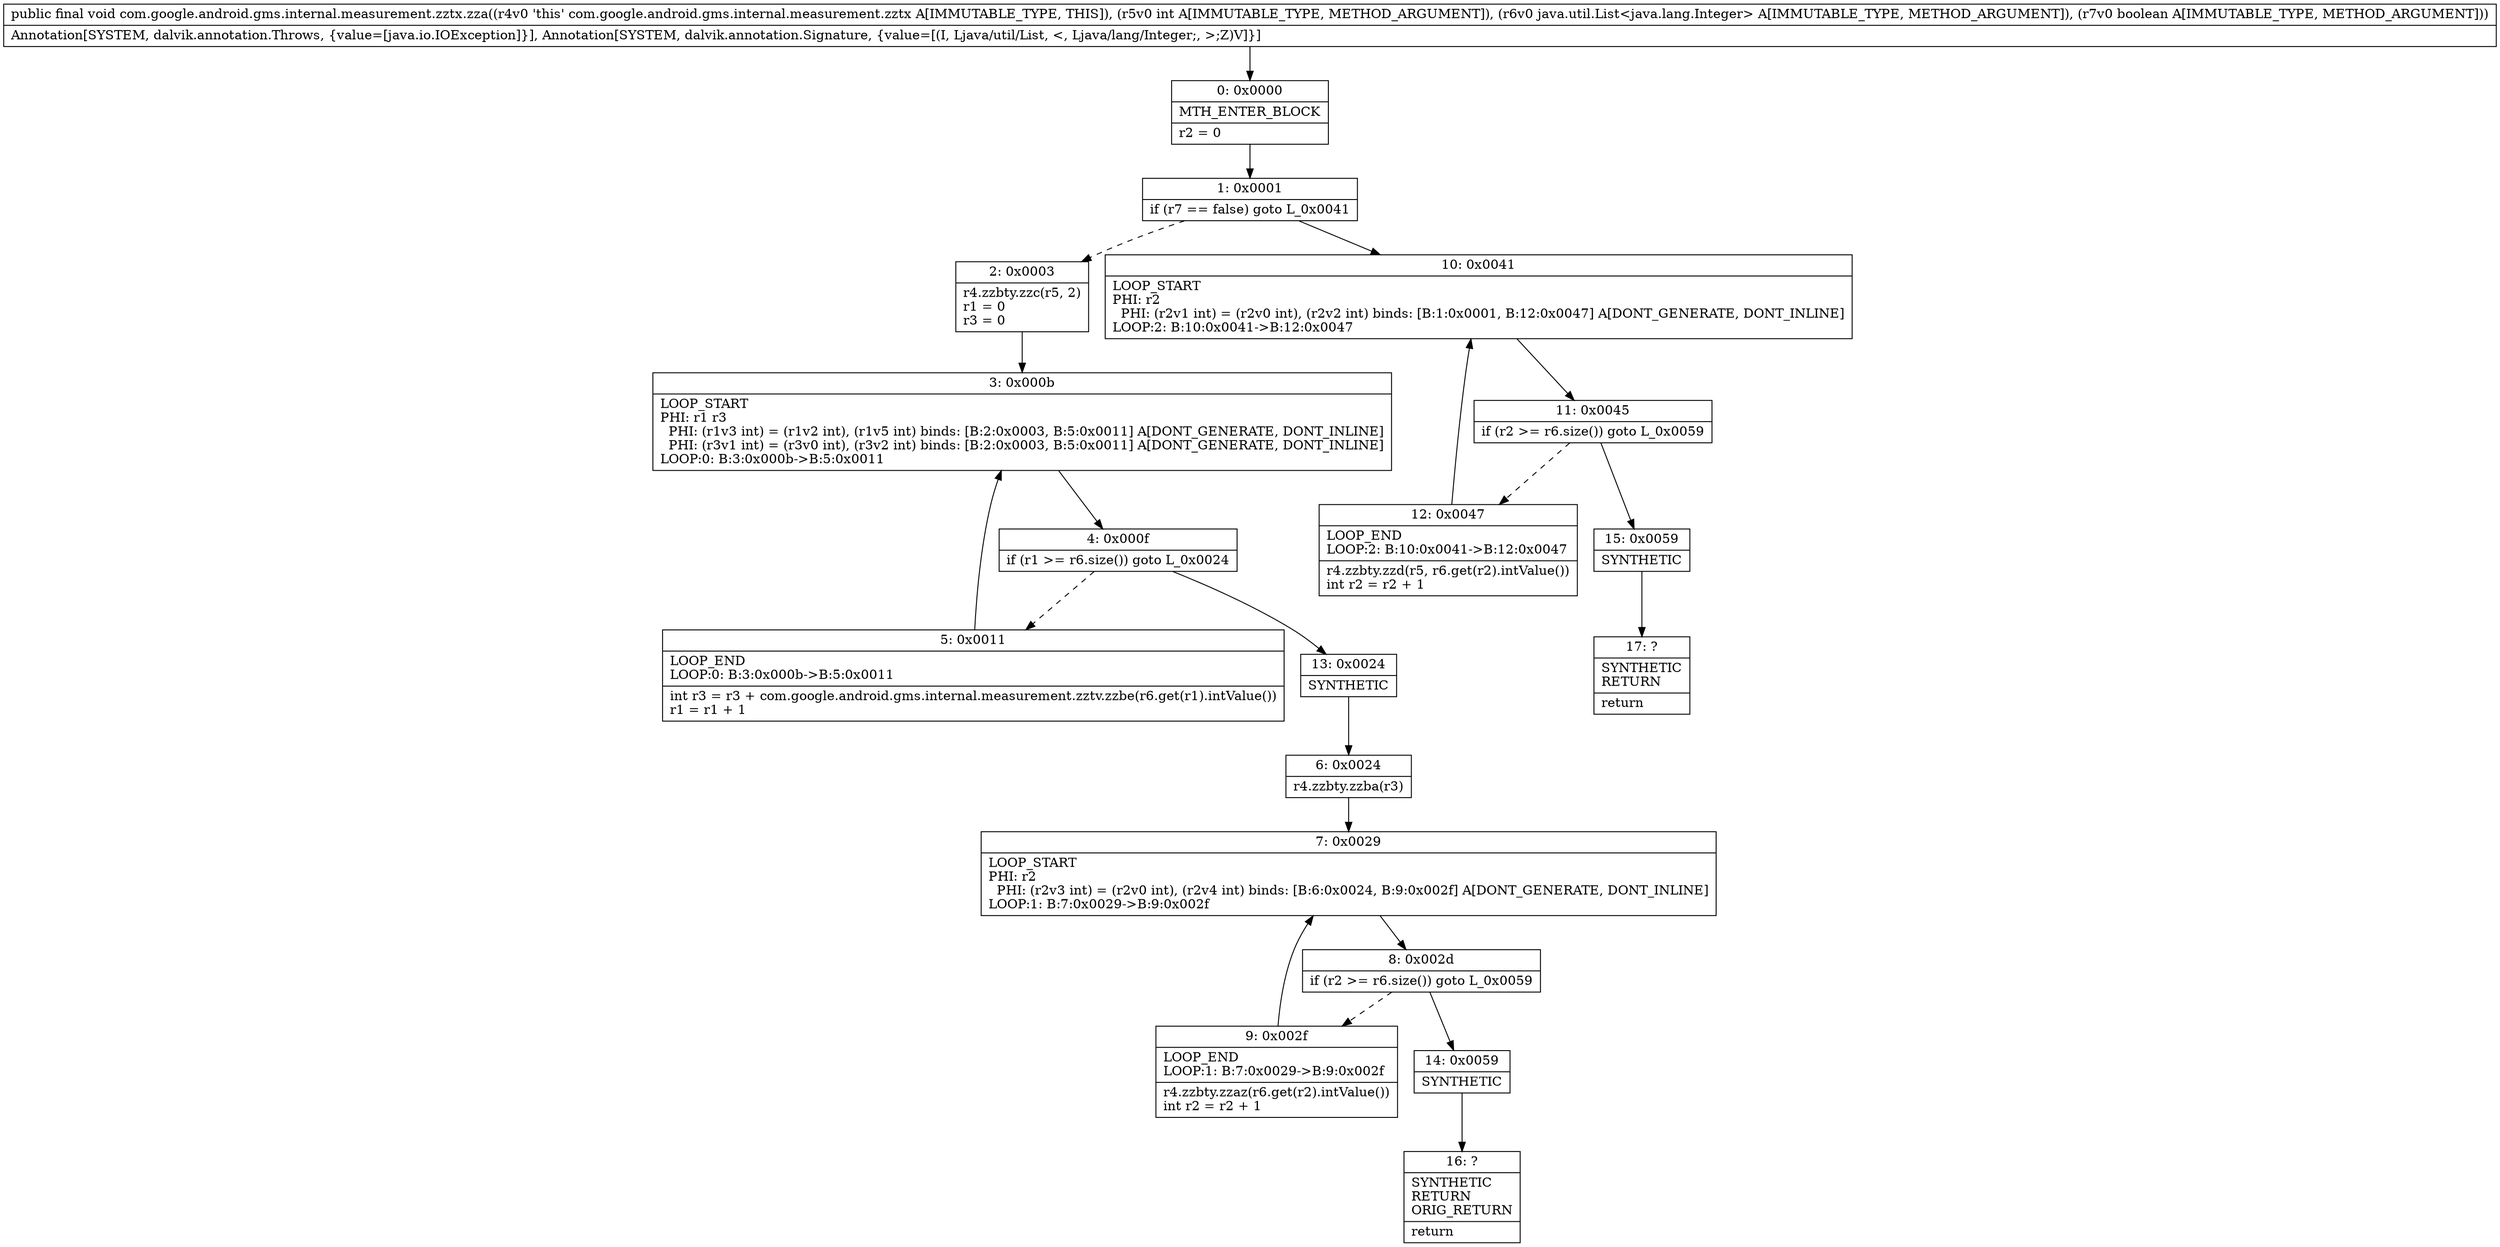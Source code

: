 digraph "CFG forcom.google.android.gms.internal.measurement.zztx.zza(ILjava\/util\/List;Z)V" {
Node_0 [shape=record,label="{0\:\ 0x0000|MTH_ENTER_BLOCK\l|r2 = 0\l}"];
Node_1 [shape=record,label="{1\:\ 0x0001|if (r7 == false) goto L_0x0041\l}"];
Node_2 [shape=record,label="{2\:\ 0x0003|r4.zzbty.zzc(r5, 2)\lr1 = 0\lr3 = 0\l}"];
Node_3 [shape=record,label="{3\:\ 0x000b|LOOP_START\lPHI: r1 r3 \l  PHI: (r1v3 int) = (r1v2 int), (r1v5 int) binds: [B:2:0x0003, B:5:0x0011] A[DONT_GENERATE, DONT_INLINE]\l  PHI: (r3v1 int) = (r3v0 int), (r3v2 int) binds: [B:2:0x0003, B:5:0x0011] A[DONT_GENERATE, DONT_INLINE]\lLOOP:0: B:3:0x000b\-\>B:5:0x0011\l}"];
Node_4 [shape=record,label="{4\:\ 0x000f|if (r1 \>= r6.size()) goto L_0x0024\l}"];
Node_5 [shape=record,label="{5\:\ 0x0011|LOOP_END\lLOOP:0: B:3:0x000b\-\>B:5:0x0011\l|int r3 = r3 + com.google.android.gms.internal.measurement.zztv.zzbe(r6.get(r1).intValue())\lr1 = r1 + 1\l}"];
Node_6 [shape=record,label="{6\:\ 0x0024|r4.zzbty.zzba(r3)\l}"];
Node_7 [shape=record,label="{7\:\ 0x0029|LOOP_START\lPHI: r2 \l  PHI: (r2v3 int) = (r2v0 int), (r2v4 int) binds: [B:6:0x0024, B:9:0x002f] A[DONT_GENERATE, DONT_INLINE]\lLOOP:1: B:7:0x0029\-\>B:9:0x002f\l}"];
Node_8 [shape=record,label="{8\:\ 0x002d|if (r2 \>= r6.size()) goto L_0x0059\l}"];
Node_9 [shape=record,label="{9\:\ 0x002f|LOOP_END\lLOOP:1: B:7:0x0029\-\>B:9:0x002f\l|r4.zzbty.zzaz(r6.get(r2).intValue())\lint r2 = r2 + 1\l}"];
Node_10 [shape=record,label="{10\:\ 0x0041|LOOP_START\lPHI: r2 \l  PHI: (r2v1 int) = (r2v0 int), (r2v2 int) binds: [B:1:0x0001, B:12:0x0047] A[DONT_GENERATE, DONT_INLINE]\lLOOP:2: B:10:0x0041\-\>B:12:0x0047\l}"];
Node_11 [shape=record,label="{11\:\ 0x0045|if (r2 \>= r6.size()) goto L_0x0059\l}"];
Node_12 [shape=record,label="{12\:\ 0x0047|LOOP_END\lLOOP:2: B:10:0x0041\-\>B:12:0x0047\l|r4.zzbty.zzd(r5, r6.get(r2).intValue())\lint r2 = r2 + 1\l}"];
Node_13 [shape=record,label="{13\:\ 0x0024|SYNTHETIC\l}"];
Node_14 [shape=record,label="{14\:\ 0x0059|SYNTHETIC\l}"];
Node_15 [shape=record,label="{15\:\ 0x0059|SYNTHETIC\l}"];
Node_16 [shape=record,label="{16\:\ ?|SYNTHETIC\lRETURN\lORIG_RETURN\l|return\l}"];
Node_17 [shape=record,label="{17\:\ ?|SYNTHETIC\lRETURN\l|return\l}"];
MethodNode[shape=record,label="{public final void com.google.android.gms.internal.measurement.zztx.zza((r4v0 'this' com.google.android.gms.internal.measurement.zztx A[IMMUTABLE_TYPE, THIS]), (r5v0 int A[IMMUTABLE_TYPE, METHOD_ARGUMENT]), (r6v0 java.util.List\<java.lang.Integer\> A[IMMUTABLE_TYPE, METHOD_ARGUMENT]), (r7v0 boolean A[IMMUTABLE_TYPE, METHOD_ARGUMENT]))  | Annotation[SYSTEM, dalvik.annotation.Throws, \{value=[java.io.IOException]\}], Annotation[SYSTEM, dalvik.annotation.Signature, \{value=[(I, Ljava\/util\/List, \<, Ljava\/lang\/Integer;, \>;Z)V]\}]\l}"];
MethodNode -> Node_0;
Node_0 -> Node_1;
Node_1 -> Node_2[style=dashed];
Node_1 -> Node_10;
Node_2 -> Node_3;
Node_3 -> Node_4;
Node_4 -> Node_5[style=dashed];
Node_4 -> Node_13;
Node_5 -> Node_3;
Node_6 -> Node_7;
Node_7 -> Node_8;
Node_8 -> Node_9[style=dashed];
Node_8 -> Node_14;
Node_9 -> Node_7;
Node_10 -> Node_11;
Node_11 -> Node_12[style=dashed];
Node_11 -> Node_15;
Node_12 -> Node_10;
Node_13 -> Node_6;
Node_14 -> Node_16;
Node_15 -> Node_17;
}

